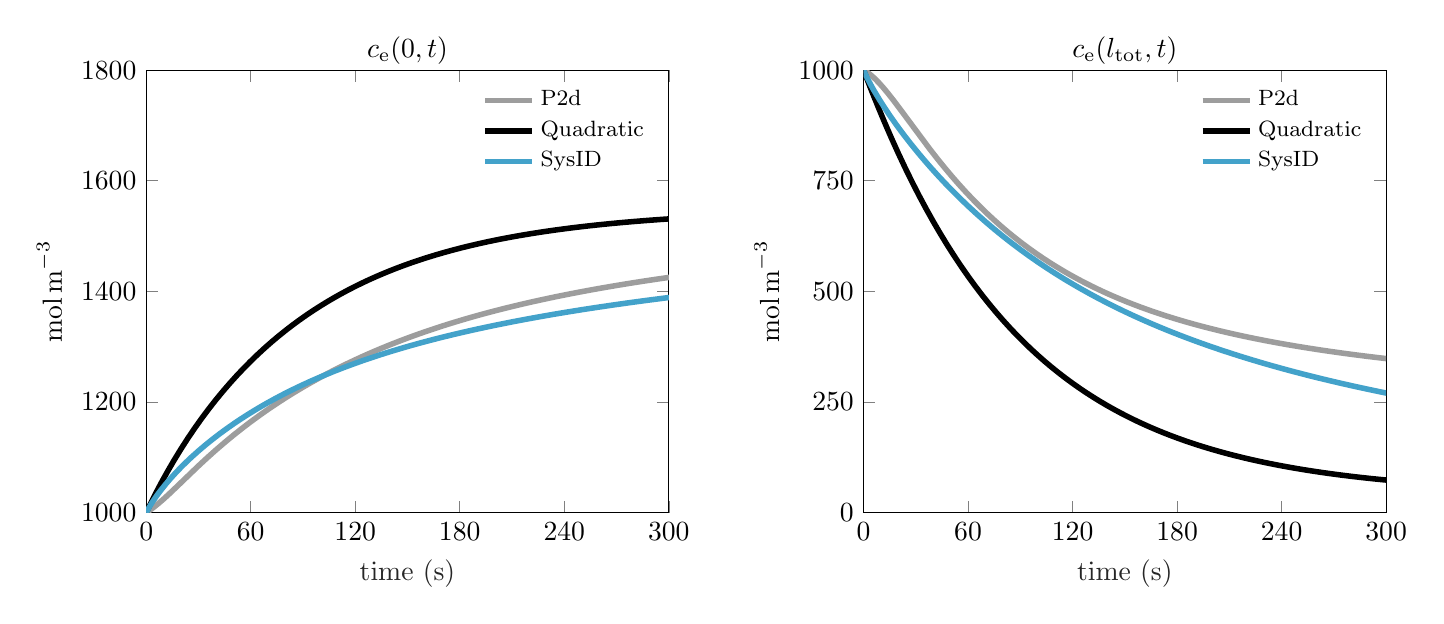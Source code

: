 % This file was created by matlab2tikz.
%
\definecolor{mycolor1}{rgb}{0.616,0.616,0.616}%
\definecolor{mycolor2}{rgb}{0.263,0.635,0.792}%
%
\begin{tikzpicture}

\begin{axis}[%
width=66.371mm,
height=56.212mm,
at={(0mm,0mm)},
scale only axis,
xmin=0,
xmax=300,
xtick={0,60,120,180,240,300},
xlabel style={font=\color{white!15!black}},
xlabel={time (s)},
ymin=1000,
ymax=1800,
ytick={1000, 1200, 1400, 1600, 1800},
ylabel style={font=\color{white!15!black}},
ylabel={$\mathrm{mol\, m}^{-3}$},
axis background/.style={fill=white},
title style={font=\bfseries},
title={$c_\mathrm{e}(0,t)$},
legend style={legend cell align=left, align=left, fill=none, draw=none},
legend style={font=\footnotesize},title style={yshift=-1.75ex,},xticklabel style={/pgf/number format/1000 sep=, /pgf/number format/precision=0,/pgf/number format/fixed,/pgf/number format/fixed zerofill,},yticklabel style={/pgf/number format/1000 sep=, /pgf/number format/precision=2, /pgf/number format/fixed, }, ylabel absolute,
]
\addplot [color=mycolor1, line width=2.0pt]
  table[row sep=crcr]{%
0	1000\\
2	1004.35\\
4	1009.03\\
7	1016.6\\
10	1024.76\\
13	1033.38\\
18	1048.35\\
30	1084.65\\
35	1099.22\\
40	1113.29\\
45	1126.83\\
50	1139.84\\
55	1152.33\\
60	1164.32\\
65	1175.83\\
70	1186.88\\
75	1197.49\\
80	1207.69\\
85	1217.49\\
90	1226.91\\
95	1235.97\\
100	1244.69\\
105	1253.07\\
110	1261.13\\
115	1268.89\\
120	1276.36\\
125	1283.55\\
130	1290.47\\
135	1297.13\\
140	1303.55\\
145	1309.73\\
150	1315.68\\
155	1321.42\\
160	1326.95\\
166	1333.33\\
172	1339.44\\
178	1345.28\\
184	1350.89\\
190	1356.26\\
196	1361.41\\
202	1366.35\\
208	1371.09\\
214	1375.65\\
220	1380.03\\
227	1384.92\\
234	1389.6\\
241	1394.08\\
248	1398.37\\
255	1402.48\\
262	1406.42\\
270	1410.73\\
278	1414.84\\
286	1418.78\\
294	1422.54\\
301	1425.71\\
};
\addlegendentry{P2d}

\addplot [color=black, line width=2.0pt]
  table[row sep=crcr]{%
0	1000\\
3	1019.51\\
6	1038.15\\
9	1055.98\\
12	1073.07\\
16	1094.78\\
20	1115.35\\
24	1134.89\\
28	1153.46\\
32	1171.14\\
36	1187.97\\
40	1204.02\\
44	1219.32\\
48	1233.92\\
52	1247.86\\
56	1261.16\\
60	1273.87\\
64	1286.01\\
68	1297.61\\
72	1308.7\\
76	1319.29\\
80	1329.41\\
84	1339.09\\
88	1348.34\\
92	1357.18\\
96	1365.63\\
100	1373.71\\
104	1381.44\\
108	1388.82\\
112	1395.88\\
116	1402.63\\
120	1409.09\\
124	1415.26\\
128	1421.16\\
132	1426.8\\
136	1432.19\\
140	1437.35\\
144	1442.28\\
148	1446.99\\
152	1451.5\\
156	1455.81\\
161	1460.93\\
166	1465.77\\
171	1470.35\\
176	1474.68\\
181	1478.77\\
186	1482.64\\
191	1486.3\\
196	1489.76\\
201	1493.03\\
206	1496.12\\
211	1499.05\\
216	1501.81\\
222	1504.93\\
228	1507.84\\
234	1510.57\\
240	1513.12\\
246	1515.5\\
252	1517.73\\
259	1520.14\\
266	1522.38\\
273	1524.44\\
280	1526.35\\
288	1528.36\\
296	1530.19\\
301	1531.26\\
};
\addlegendentry{Quadratic}

\addplot [color=mycolor2, line width=2.0pt]
  table[row sep=crcr]{%
0	1000\\
2	1011.38\\
4	1021.38\\
6	1030.5\\
8	1038.99\\
11	1050.86\\
14	1061.91\\
17	1072.3\\
20	1082.13\\
23	1091.46\\
26	1100.37\\
30	1111.66\\
34	1122.35\\
38	1132.5\\
42	1142.18\\
46	1151.42\\
50	1160.25\\
54	1168.71\\
58	1176.82\\
62	1184.61\\
66	1192.08\\
70	1199.27\\
74	1206.19\\
79	1214.47\\
84	1222.37\\
89	1229.92\\
94	1237.14\\
99	1244.04\\
104	1250.65\\
109	1256.99\\
114	1263.06\\
119	1268.89\\
124	1274.49\\
129	1279.87\\
134	1285.05\\
140	1291.01\\
146	1296.7\\
152	1302.15\\
158	1307.37\\
164	1312.38\\
170	1317.18\\
176	1321.8\\
183	1326.96\\
190	1331.9\\
197	1336.62\\
204	1341.15\\
211	1345.5\\
218	1349.68\\
226	1354.26\\
234	1358.65\\
242	1362.85\\
250	1366.89\\
259	1371.24\\
268	1375.41\\
277	1379.41\\
287	1383.66\\
297	1387.73\\
301	1389.31\\
};
\addlegendentry{SysID}

\end{axis}

\begin{axis}[%
width=66.371mm,
height=56.212mm,
at={(91.106mm,0mm)},
scale only axis,
xmin=0,
xmax=300,
xtick={0,60,120,180,240,300},
xlabel style={font=\color{white!15!black}},
xlabel={time (s)},
ymin=0,
ymax=1000,
ytick={   0,  250,  500,  750, 1000},
ylabel style={font=\color{white!15!black}},
ylabel={$\mathrm{mol\, m}^{-3}$},
axis background/.style={fill=white},
title style={font=\bfseries},
title={$c_\mathrm{e}(l_\mathrm{tot},t)$},
legend style={legend cell align=left, align=left, fill=none, draw=none},
legend style={font=\footnotesize},title style={yshift=-1.75ex,},xticklabel style={/pgf/number format/1000 sep=, /pgf/number format/precision=0,/pgf/number format/fixed,/pgf/number format/fixed zerofill,},yticklabel style={/pgf/number format/1000 sep=, /pgf/number format/precision=2, /pgf/number format/fixed, }, ylabel absolute,
]
\addplot [color=mycolor1, line width=2.0pt]
  table[row sep=crcr]{%
0	1000\\
1	997.984\\
2	995.472\\
3	992.619\\
5	986.098\\
7	978.682\\
9	970.517\\
11	961.731\\
14	947.605\\
17	932.617\\
21	911.76\\
38	821.696\\
43	796.59\\
47	777.232\\
51	758.561\\
55	740.593\\
59	723.329\\
63	706.761\\
67	690.876\\
71	675.655\\
75	661.075\\
79	647.115\\
83	633.752\\
87	620.964\\
91	608.725\\
95	597.013\\
99	585.804\\
103	575.076\\
107	564.806\\
111	554.974\\
115	545.559\\
119	536.543\\
123	527.906\\
127	519.63\\
131	511.698\\
135	504.095\\
139	496.808\\
143	489.817\\
147	483.109\\
151	476.67\\
155	470.487\\
159	464.548\\
164	457.45\\
169	450.694\\
174	444.26\\
179	438.129\\
184	432.282\\
189	426.704\\
194	421.379\\
199	416.292\\
204	411.43\\
209	406.78\\
214	402.33\\
219	398.068\\
225	393.188\\
231	388.548\\
237	384.131\\
243	379.925\\
249	375.914\\
255	372.087\\
261	368.431\\
268	364.371\\
275	360.514\\
282	356.847\\
289	353.357\\
296	350.032\\
301	347.752\\
};
\addlegendentry{P2d}

\addplot [color=black, line width=2.0pt]
  table[row sep=crcr]{%
0	1000\\
4	959.437\\
8	920.31\\
12	882.633\\
16	846.401\\
20	811.598\\
24	778.196\\
28	746.163\\
32	715.46\\
36	686.045\\
40	657.874\\
44	630.905\\
48	605.091\\
52	580.388\\
56	556.752\\
60	534.14\\
64	512.51\\
68	491.822\\
72	472.034\\
76	453.111\\
80	435.013\\
84	417.707\\
88	401.158\\
92	385.333\\
96	370.201\\
100	355.732\\
104	341.897\\
108	328.668\\
112	316.019\\
116	303.924\\
120	292.36\\
124	281.303\\
128	270.731\\
132	260.622\\
136	250.957\\
140	241.716\\
144	232.88\\
148	224.431\\
152	216.354\\
156	208.63\\
160	201.246\\
164	194.185\\
168	187.434\\
172	180.979\\
176	174.808\\
180	168.907\\
184	163.265\\
188	157.87\\
192	152.712\\
196	147.781\\
200	143.065\\
204	138.557\\
208	134.246\\
213	129.123\\
218	124.279\\
223	119.699\\
228	115.369\\
233	111.275\\
238	107.405\\
243	103.745\\
248	100.285\\
253	97.014\\
258	93.921\\
263	90.996\\
268	88.232\\
274	85.112\\
280	82.196\\
286	79.469\\
292	76.92\\
298	74.537\\
301	73.404\\
};
\addlegendentry{Quadratic}

\addplot [color=mycolor2, line width=2.0pt]
  table[row sep=crcr]{%
0	1000\\
2	982.84\\
4	967.678\\
6	953.632\\
9	933.918\\
12	915.389\\
15	897.786\\
19	875.481\\
23	854.284\\
27	834.023\\
31	814.584\\
35	795.883\\
39	777.863\\
43	760.475\\
47	743.686\\
51	727.463\\
55	711.781\\
60	692.903\\
65	674.792\\
70	657.409\\
75	640.719\\
80	624.688\\
85	609.284\\
90	594.478\\
95	580.24\\
100	566.544\\
105	553.362\\
110	540.672\\
115	528.449\\
120	516.671\\
125	505.317\\
130	494.367\\
135	483.803\\
140	473.605\\
145	463.758\\
150	454.246\\
155	445.052\\
160	436.163\\
165	427.564\\
170	419.243\\
175	411.187\\
181	401.855\\
187	392.868\\
193	384.211\\
199	375.865\\
205	367.815\\
211	360.047\\
217	352.546\\
223	345.3\\
229	338.296\\
235	331.522\\
241	324.969\\
247	318.626\\
254	311.479\\
261	304.589\\
268	297.945\\
275	291.534\\
282	285.344\\
289	279.365\\
296	273.586\\
301	269.576\\
};
\addlegendentry{SysID}

\end{axis}
\end{tikzpicture}%